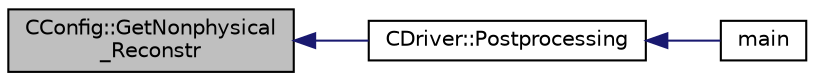 digraph "CConfig::GetNonphysical_Reconstr"
{
  edge [fontname="Helvetica",fontsize="10",labelfontname="Helvetica",labelfontsize="10"];
  node [fontname="Helvetica",fontsize="10",shape=record];
  rankdir="LR";
  Node9442 [label="CConfig::GetNonphysical\l_Reconstr",height=0.2,width=0.4,color="black", fillcolor="grey75", style="filled", fontcolor="black"];
  Node9442 -> Node9443 [dir="back",color="midnightblue",fontsize="10",style="solid",fontname="Helvetica"];
  Node9443 [label="CDriver::Postprocessing",height=0.2,width=0.4,color="black", fillcolor="white", style="filled",URL="$class_c_driver.html#a6ad9df8d8a8de75033ef296fed39c213",tooltip="Deallocation routine. "];
  Node9443 -> Node9444 [dir="back",color="midnightblue",fontsize="10",style="solid",fontname="Helvetica"];
  Node9444 [label="main",height=0.2,width=0.4,color="black", fillcolor="white", style="filled",URL="$_s_u2___c_f_d_8cpp.html#a0ddf1224851353fc92bfbff6f499fa97"];
}
